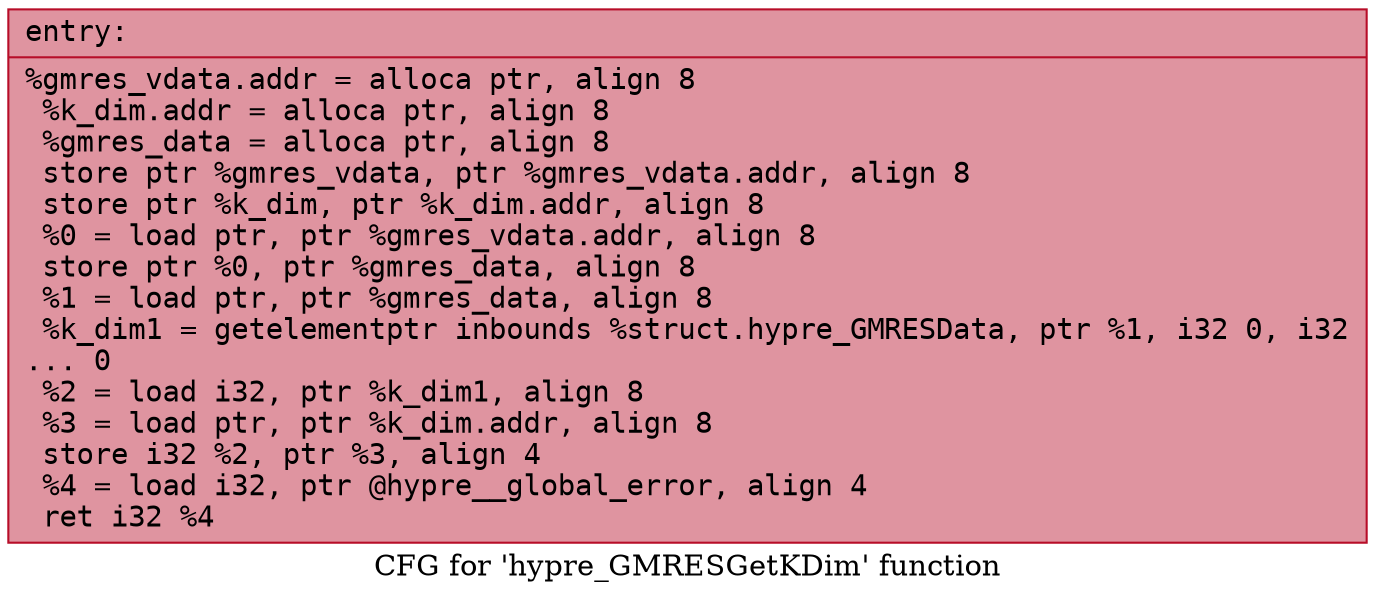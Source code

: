digraph "CFG for 'hypre_GMRESGetKDim' function" {
	label="CFG for 'hypre_GMRESGetKDim' function";

	Node0x56458ac13880 [shape=record,color="#b70d28ff", style=filled, fillcolor="#b70d2870" fontname="Courier",label="{entry:\l|  %gmres_vdata.addr = alloca ptr, align 8\l  %k_dim.addr = alloca ptr, align 8\l  %gmres_data = alloca ptr, align 8\l  store ptr %gmres_vdata, ptr %gmres_vdata.addr, align 8\l  store ptr %k_dim, ptr %k_dim.addr, align 8\l  %0 = load ptr, ptr %gmres_vdata.addr, align 8\l  store ptr %0, ptr %gmres_data, align 8\l  %1 = load ptr, ptr %gmres_data, align 8\l  %k_dim1 = getelementptr inbounds %struct.hypre_GMRESData, ptr %1, i32 0, i32\l... 0\l  %2 = load i32, ptr %k_dim1, align 8\l  %3 = load ptr, ptr %k_dim.addr, align 8\l  store i32 %2, ptr %3, align 4\l  %4 = load i32, ptr @hypre__global_error, align 4\l  ret i32 %4\l}"];
}
